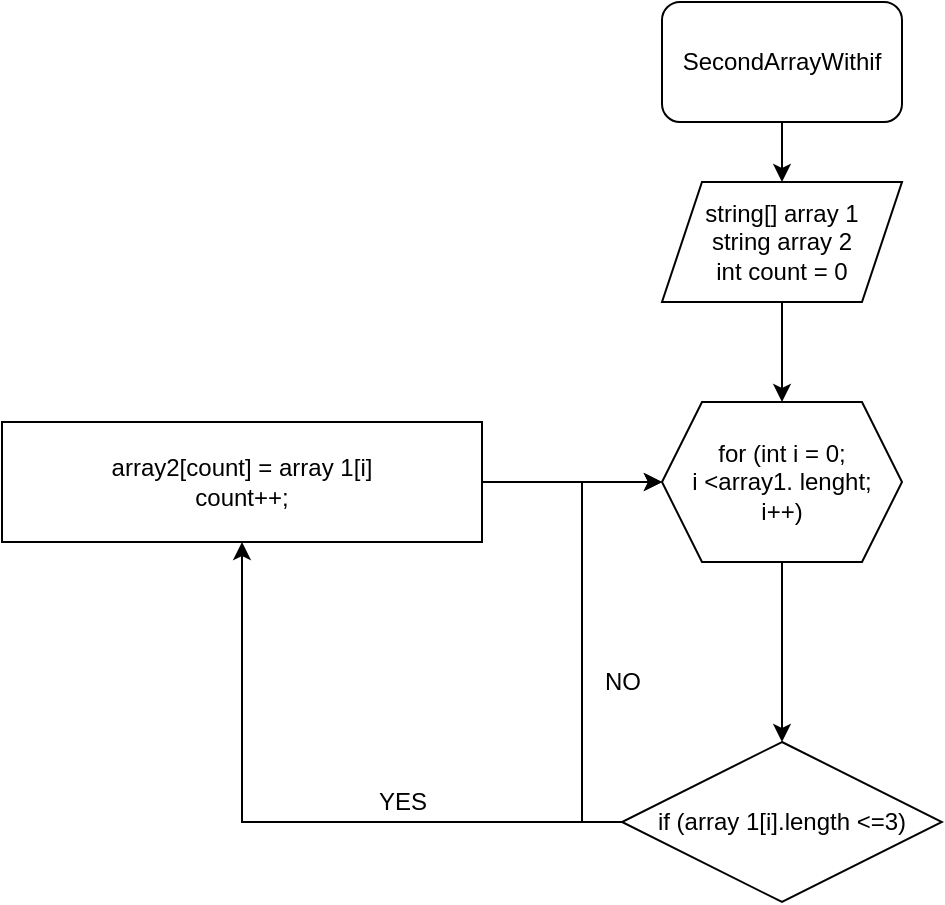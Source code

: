 <mxfile version="20.4.0" type="device"><diagram id="xGEQrRBc0ey8rTVtnzoM" name="Страница 1"><mxGraphModel dx="990" dy="567" grid="1" gridSize="10" guides="1" tooltips="1" connect="1" arrows="1" fold="1" page="1" pageScale="1" pageWidth="827" pageHeight="1169" math="0" shadow="0"><root><mxCell id="0"/><mxCell id="1" parent="0"/><mxCell id="O9HISUqqxaVH8rEUS48Z-6" style="edgeStyle=orthogonalEdgeStyle;rounded=0;orthogonalLoop=1;jettySize=auto;html=1;exitX=0.5;exitY=1;exitDx=0;exitDy=0;entryX=0.5;entryY=0;entryDx=0;entryDy=0;" edge="1" parent="1" source="O9HISUqqxaVH8rEUS48Z-1" target="O9HISUqqxaVH8rEUS48Z-2"><mxGeometry relative="1" as="geometry"/></mxCell><mxCell id="O9HISUqqxaVH8rEUS48Z-1" value="SecondArrayWithif" style="rounded=1;whiteSpace=wrap;html=1;" vertex="1" parent="1"><mxGeometry x="340" y="20" width="120" height="60" as="geometry"/></mxCell><mxCell id="O9HISUqqxaVH8rEUS48Z-7" style="edgeStyle=orthogonalEdgeStyle;rounded=0;orthogonalLoop=1;jettySize=auto;html=1;exitX=0.5;exitY=1;exitDx=0;exitDy=0;entryX=0.5;entryY=0;entryDx=0;entryDy=0;" edge="1" parent="1" source="O9HISUqqxaVH8rEUS48Z-2" target="O9HISUqqxaVH8rEUS48Z-3"><mxGeometry relative="1" as="geometry"/></mxCell><mxCell id="O9HISUqqxaVH8rEUS48Z-2" value="string[] array 1&lt;br&gt;string array 2&lt;br&gt;int count = 0" style="shape=parallelogram;perimeter=parallelogramPerimeter;whiteSpace=wrap;html=1;fixedSize=1;" vertex="1" parent="1"><mxGeometry x="340" y="110" width="120" height="60" as="geometry"/></mxCell><mxCell id="O9HISUqqxaVH8rEUS48Z-8" style="edgeStyle=orthogonalEdgeStyle;rounded=0;orthogonalLoop=1;jettySize=auto;html=1;exitX=0.5;exitY=1;exitDx=0;exitDy=0;entryX=0.5;entryY=0;entryDx=0;entryDy=0;" edge="1" parent="1" source="O9HISUqqxaVH8rEUS48Z-3" target="O9HISUqqxaVH8rEUS48Z-4"><mxGeometry relative="1" as="geometry"/></mxCell><mxCell id="O9HISUqqxaVH8rEUS48Z-3" value="for (int i = 0;&lt;br&gt;i &amp;lt;array1. lenght;&lt;br&gt;i++)" style="shape=hexagon;perimeter=hexagonPerimeter2;whiteSpace=wrap;html=1;fixedSize=1;" vertex="1" parent="1"><mxGeometry x="340" y="220" width="120" height="80" as="geometry"/></mxCell><mxCell id="O9HISUqqxaVH8rEUS48Z-9" style="edgeStyle=orthogonalEdgeStyle;rounded=0;orthogonalLoop=1;jettySize=auto;html=1;exitX=0;exitY=0.5;exitDx=0;exitDy=0;entryX=0;entryY=0.5;entryDx=0;entryDy=0;" edge="1" parent="1" source="O9HISUqqxaVH8rEUS48Z-4" target="O9HISUqqxaVH8rEUS48Z-3"><mxGeometry relative="1" as="geometry"/></mxCell><mxCell id="O9HISUqqxaVH8rEUS48Z-11" style="edgeStyle=orthogonalEdgeStyle;rounded=0;orthogonalLoop=1;jettySize=auto;html=1;exitX=0;exitY=0.5;exitDx=0;exitDy=0;entryX=0.5;entryY=1;entryDx=0;entryDy=0;" edge="1" parent="1" source="O9HISUqqxaVH8rEUS48Z-4" target="O9HISUqqxaVH8rEUS48Z-5"><mxGeometry relative="1" as="geometry"/></mxCell><mxCell id="O9HISUqqxaVH8rEUS48Z-4" value="if (array 1[i].length &amp;lt;=3)" style="rhombus;whiteSpace=wrap;html=1;" vertex="1" parent="1"><mxGeometry x="320" y="390" width="160" height="80" as="geometry"/></mxCell><mxCell id="O9HISUqqxaVH8rEUS48Z-10" style="edgeStyle=orthogonalEdgeStyle;rounded=0;orthogonalLoop=1;jettySize=auto;html=1;exitX=1;exitY=0.5;exitDx=0;exitDy=0;entryX=0;entryY=0.5;entryDx=0;entryDy=0;" edge="1" parent="1" source="O9HISUqqxaVH8rEUS48Z-5" target="O9HISUqqxaVH8rEUS48Z-3"><mxGeometry relative="1" as="geometry"/></mxCell><mxCell id="O9HISUqqxaVH8rEUS48Z-5" value="array2[count] = array 1[i]&lt;br&gt;count++;" style="rounded=0;whiteSpace=wrap;html=1;" vertex="1" parent="1"><mxGeometry x="10" y="230" width="240" height="60" as="geometry"/></mxCell><mxCell id="O9HISUqqxaVH8rEUS48Z-12" value="NO" style="text;html=1;align=center;verticalAlign=middle;resizable=0;points=[];autosize=1;strokeColor=none;fillColor=none;" vertex="1" parent="1"><mxGeometry x="300" y="345" width="40" height="30" as="geometry"/></mxCell><mxCell id="O9HISUqqxaVH8rEUS48Z-13" value="YES" style="text;html=1;align=center;verticalAlign=middle;resizable=0;points=[];autosize=1;strokeColor=none;fillColor=none;" vertex="1" parent="1"><mxGeometry x="185" y="405" width="50" height="30" as="geometry"/></mxCell></root></mxGraphModel></diagram></mxfile>